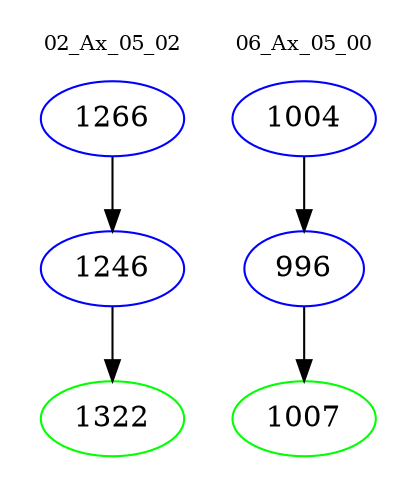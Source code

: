 digraph{
subgraph cluster_0 {
color = white
label = "02_Ax_05_02";
fontsize=10;
T0_1266 [label="1266", color="blue"]
T0_1266 -> T0_1246 [color="black"]
T0_1246 [label="1246", color="blue"]
T0_1246 -> T0_1322 [color="black"]
T0_1322 [label="1322", color="green"]
}
subgraph cluster_1 {
color = white
label = "06_Ax_05_00";
fontsize=10;
T1_1004 [label="1004", color="blue"]
T1_1004 -> T1_996 [color="black"]
T1_996 [label="996", color="blue"]
T1_996 -> T1_1007 [color="black"]
T1_1007 [label="1007", color="green"]
}
}
